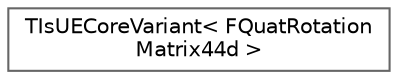 digraph "Graphical Class Hierarchy"
{
 // INTERACTIVE_SVG=YES
 // LATEX_PDF_SIZE
  bgcolor="transparent";
  edge [fontname=Helvetica,fontsize=10,labelfontname=Helvetica,labelfontsize=10];
  node [fontname=Helvetica,fontsize=10,shape=box,height=0.2,width=0.4];
  rankdir="LR";
  Node0 [id="Node000000",label="TIsUECoreVariant\< FQuatRotation\lMatrix44d \>",height=0.2,width=0.4,color="grey40", fillcolor="white", style="filled",URL="$d2/d48/structTIsUECoreVariant_3_01FQuatRotationMatrix44d_01_4.html",tooltip=" "];
}
